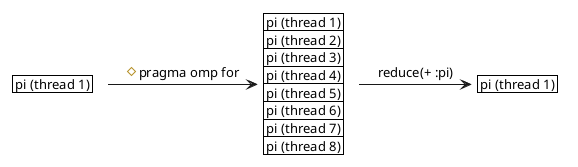 @startuml
<style>
note {
    backgroundcolor white
    shadowing 0
    linecolor transparent
}
</style>


note as pi
    | pi (thread 1) |
end note

note as t1
    | pi (thread 1) |
    | pi (thread 2) |
    | pi (thread 3) |
    | pi (thread 4) |
    | pi (thread 5) |
    | pi (thread 6) |
    | pi (thread 7) |
    | pi (thread 8) |
end note

note as pi2
    | pi (thread 1) |
end note

pi -r-> t1: #pragma omp for
t1 -r-> pi2: reduce(+ :pi)

@enduml
